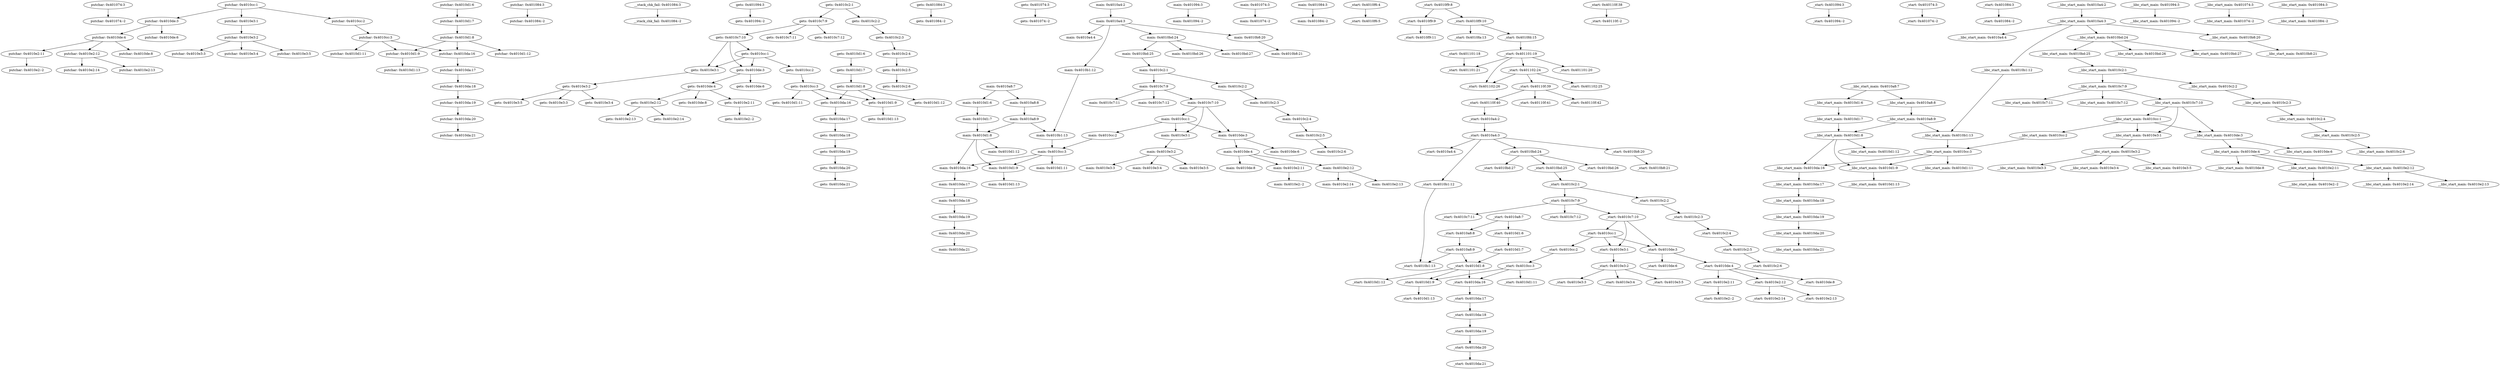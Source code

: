 strict digraph {
putchar_401074_3 [label="putchar: 0x401074:3"];
"putchar_401074_-2" [label="putchar: 0x401074:-2"];
putchar_4010cc_1 [label="putchar: 0x4010cc:1"];
putchar_4010cc_2 [label="putchar: 0x4010cc:2"];
putchar_4010de_3 [label="putchar: 0x4010de:3"];
putchar_4010e3_1 [label="putchar: 0x4010e3:1"];
putchar_4010cc_3 [label="putchar: 0x4010cc:3"];
putchar_4010d1_9 [label="putchar: 0x4010d1:9"];
putchar_4010d1_11 [label="putchar: 0x4010d1:11"];
putchar_4010da_16 [label="putchar: 0x4010da:16"];
putchar_4010d1_6 [label="putchar: 0x4010d1:6"];
putchar_4010d1_7 [label="putchar: 0x4010d1:7"];
putchar_4010d1_8 [label="putchar: 0x4010d1:8"];
putchar_4010d1_12 [label="putchar: 0x4010d1:12"];
putchar_4010d1_13 [label="putchar: 0x4010d1:13"];
putchar_4010da_17 [label="putchar: 0x4010da:17"];
putchar_4010da_18 [label="putchar: 0x4010da:18"];
putchar_4010da_19 [label="putchar: 0x4010da:19"];
putchar_4010da_20 [label="putchar: 0x4010da:20"];
putchar_4010da_21 [label="putchar: 0x4010da:21"];
putchar_4010de_4 [label="putchar: 0x4010de:4"];
putchar_4010de_6 [label="putchar: 0x4010de:6"];
putchar_4010de_8 [label="putchar: 0x4010de:8"];
putchar_4010e2_11 [label="putchar: 0x4010e2:11"];
putchar_4010e2_12 [label="putchar: 0x4010e2:12"];
"putchar_4010e2_-2" [label="putchar: 0x4010e2:-2"];
putchar_4010e2_13 [label="putchar: 0x4010e2:13"];
putchar_4010e2_14 [label="putchar: 0x4010e2:14"];
putchar_4010e3_2 [label="putchar: 0x4010e3:2"];
putchar_4010e3_3 [label="putchar: 0x4010e3:3"];
putchar_4010e3_4 [label="putchar: 0x4010e3:4"];
putchar_4010e3_5 [label="putchar: 0x4010e3:5"];
putchar_401084_3 [label="putchar: 0x401084:3"];
"putchar_401084_-2" [label="putchar: 0x401084:-2"];
__stack_chk_fail_401084_3 [label="__stack_chk_fail: 0x401084:3"];
"__stack_chk_fail_401084_-2" [label="__stack_chk_fail: 0x401084:-2"];
gets_401094_3 [label="gets: 0x401094:3"];
"gets_401094_-2" [label="gets: 0x401094:-2"];
gets_4010cc_1 [label="gets: 0x4010cc:1"];
gets_4010cc_2 [label="gets: 0x4010cc:2"];
gets_4010de_3 [label="gets: 0x4010de:3"];
gets_4010e3_1 [label="gets: 0x4010e3:1"];
gets_4010cc_3 [label="gets: 0x4010cc:3"];
gets_4010d1_9 [label="gets: 0x4010d1:9"];
gets_4010d1_11 [label="gets: 0x4010d1:11"];
gets_4010da_16 [label="gets: 0x4010da:16"];
gets_4010d1_6 [label="gets: 0x4010d1:6"];
gets_4010d1_7 [label="gets: 0x4010d1:7"];
gets_4010d1_8 [label="gets: 0x4010d1:8"];
gets_4010d1_12 [label="gets: 0x4010d1:12"];
gets_4010d1_13 [label="gets: 0x4010d1:13"];
gets_4010da_17 [label="gets: 0x4010da:17"];
gets_4010da_18 [label="gets: 0x4010da:18"];
gets_4010da_19 [label="gets: 0x4010da:19"];
gets_4010da_20 [label="gets: 0x4010da:20"];
gets_4010da_21 [label="gets: 0x4010da:21"];
gets_4010de_4 [label="gets: 0x4010de:4"];
gets_4010de_6 [label="gets: 0x4010de:6"];
gets_4010de_8 [label="gets: 0x4010de:8"];
gets_4010e2_11 [label="gets: 0x4010e2:11"];
gets_4010e2_12 [label="gets: 0x4010e2:12"];
"gets_4010e2_-2" [label="gets: 0x4010e2:-2"];
gets_4010e2_13 [label="gets: 0x4010e2:13"];
gets_4010e2_14 [label="gets: 0x4010e2:14"];
gets_4010e3_2 [label="gets: 0x4010e3:2"];
gets_4010e3_3 [label="gets: 0x4010e3:3"];
gets_4010e3_4 [label="gets: 0x4010e3:4"];
gets_4010e3_5 [label="gets: 0x4010e3:5"];
gets_401084_3 [label="gets: 0x401084:3"];
"gets_401084_-2" [label="gets: 0x401084:-2"];
gets_401074_3 [label="gets: 0x401074:3"];
"gets_401074_-2" [label="gets: 0x401074:-2"];
gets_4010c2_1 [label="gets: 0x4010c2:1"];
gets_4010c2_2 [label="gets: 0x4010c2:2"];
gets_4010c7_9 [label="gets: 0x4010c7:9"];
gets_4010c2_3 [label="gets: 0x4010c2:3"];
gets_4010c2_4 [label="gets: 0x4010c2:4"];
gets_4010c2_5 [label="gets: 0x4010c2:5"];
gets_4010c2_6 [label="gets: 0x4010c2:6"];
gets_4010c7_10 [label="gets: 0x4010c7:10"];
gets_4010c7_11 [label="gets: 0x4010c7:11"];
gets_4010c7_12 [label="gets: 0x4010c7:12"];
main_4010a4_2 [label="main: 0x4010a4:2"];
main_4010a4_3 [label="main: 0x4010a4:3"];
main_4010a4_4 [label="main: 0x4010a4:4"];
main_4010b1_12 [label="main: 0x4010b1:12"];
main_4010b8_20 [label="main: 0x4010b8:20"];
main_4010bd_24 [label="main: 0x4010bd:24"];
main_4010a8_7 [label="main: 0x4010a8:7"];
main_4010a8_8 [label="main: 0x4010a8:8"];
main_4010d1_6 [label="main: 0x4010d1:6"];
main_4010a8_9 [label="main: 0x4010a8:9"];
main_4010b1_13 [label="main: 0x4010b1:13"];
main_4010d1_8 [label="main: 0x4010d1:8"];
main_4010cc_3 [label="main: 0x4010cc:3"];
main_4010b8_21 [label="main: 0x4010b8:21"];
main_4010bd_25 [label="main: 0x4010bd:25"];
main_4010bd_26 [label="main: 0x4010bd:26"];
main_4010bd_27 [label="main: 0x4010bd:27"];
main_4010c2_1 [label="main: 0x4010c2:1"];
main_401094_3 [label="main: 0x401094:3"];
"main_401094_-2" [label="main: 0x401094:-2"];
main_4010c2_2 [label="main: 0x4010c2:2"];
main_4010c7_9 [label="main: 0x4010c7:9"];
main_4010c2_3 [label="main: 0x4010c2:3"];
main_4010c2_4 [label="main: 0x4010c2:4"];
main_4010c2_5 [label="main: 0x4010c2:5"];
main_4010c2_6 [label="main: 0x4010c2:6"];
main_4010c7_10 [label="main: 0x4010c7:10"];
main_4010c7_11 [label="main: 0x4010c7:11"];
main_4010c7_12 [label="main: 0x4010c7:12"];
main_4010cc_1 [label="main: 0x4010cc:1"];
main_4010de_3 [label="main: 0x4010de:3"];
main_4010e3_1 [label="main: 0x4010e3:1"];
main_401074_3 [label="main: 0x401074:3"];
"main_401074_-2" [label="main: 0x401074:-2"];
main_4010cc_2 [label="main: 0x4010cc:2"];
main_4010d1_9 [label="main: 0x4010d1:9"];
main_4010d1_11 [label="main: 0x4010d1:11"];
main_4010da_16 [label="main: 0x4010da:16"];
main_4010d1_7 [label="main: 0x4010d1:7"];
main_4010d1_12 [label="main: 0x4010d1:12"];
main_4010d1_13 [label="main: 0x4010d1:13"];
main_4010da_17 [label="main: 0x4010da:17"];
main_4010da_18 [label="main: 0x4010da:18"];
main_4010da_19 [label="main: 0x4010da:19"];
main_4010da_20 [label="main: 0x4010da:20"];
main_4010da_21 [label="main: 0x4010da:21"];
main_4010de_4 [label="main: 0x4010de:4"];
main_4010de_6 [label="main: 0x4010de:6"];
main_4010de_8 [label="main: 0x4010de:8"];
main_4010e2_11 [label="main: 0x4010e2:11"];
main_4010e2_12 [label="main: 0x4010e2:12"];
"main_4010e2_-2" [label="main: 0x4010e2:-2"];
main_4010e2_13 [label="main: 0x4010e2:13"];
main_4010e2_14 [label="main: 0x4010e2:14"];
main_4010e3_2 [label="main: 0x4010e3:2"];
main_4010e3_3 [label="main: 0x4010e3:3"];
main_4010e3_4 [label="main: 0x4010e3:4"];
main_4010e3_5 [label="main: 0x4010e3:5"];
main_401084_3 [label="main: 0x401084:3"];
"main_401084_-2" [label="main: 0x401084:-2"];
_start_4010f6_4 [label="_start: 0x4010f6:4"];
_start_4010f6_5 [label="_start: 0x4010f6:5"];
_start_4010f9_8 [label="_start: 0x4010f9:8"];
_start_4010f9_9 [label="_start: 0x4010f9:9"];
_start_4010f9_10 [label="_start: 0x4010f9:10"];
_start_4010f9_11 [label="_start: 0x4010f9:11"];
_start_4010fa_13 [label="_start: 0x4010fa:13"];
_start_4010fd_15 [label="_start: 0x4010fd:15"];
_start_401101_19 [label="_start: 0x401101:19"];
_start_401101_20 [label="_start: 0x401101:20"];
_start_401101_21 [label="_start: 0x401101:21"];
_start_401102_24 [label="_start: 0x401102:24"];
_start_401102_26 [label="_start: 0x401102:26"];
_start_401101_18 [label="_start: 0x401101:18"];
_start_401102_25 [label="_start: 0x401102:25"];
_start_40110f_39 [label="_start: 0x40110f:39"];
_start_40110f_40 [label="_start: 0x40110f:40"];
_start_40110f_41 [label="_start: 0x40110f:41"];
_start_40110f_42 [label="_start: 0x40110f:42"];
_start_4010a4_2 [label="_start: 0x4010a4:2"];
_start_40110f_38 [label="_start: 0x40110f:38"];
"_start_40110f_-2" [label="_start: 0x40110f:-2"];
_start_4010a4_3 [label="_start: 0x4010a4:3"];
_start_4010a4_4 [label="_start: 0x4010a4:4"];
_start_4010b1_12 [label="_start: 0x4010b1:12"];
_start_4010b8_20 [label="_start: 0x4010b8:20"];
_start_4010bd_24 [label="_start: 0x4010bd:24"];
_start_4010a8_7 [label="_start: 0x4010a8:7"];
_start_4010a8_8 [label="_start: 0x4010a8:8"];
_start_4010d1_6 [label="_start: 0x4010d1:6"];
_start_4010a8_9 [label="_start: 0x4010a8:9"];
_start_4010b1_13 [label="_start: 0x4010b1:13"];
_start_4010d1_8 [label="_start: 0x4010d1:8"];
_start_4010b8_21 [label="_start: 0x4010b8:21"];
_start_4010bd_25 [label="_start: 0x4010bd:25"];
_start_4010bd_26 [label="_start: 0x4010bd:26"];
_start_4010bd_27 [label="_start: 0x4010bd:27"];
_start_4010c2_1 [label="_start: 0x4010c2:1"];
_start_401094_3 [label="_start: 0x401094:3"];
"_start_401094_-2" [label="_start: 0x401094:-2"];
_start_4010c2_2 [label="_start: 0x4010c2:2"];
_start_4010c7_9 [label="_start: 0x4010c7:9"];
_start_4010c2_3 [label="_start: 0x4010c2:3"];
_start_4010c2_4 [label="_start: 0x4010c2:4"];
_start_4010c2_5 [label="_start: 0x4010c2:5"];
_start_4010c2_6 [label="_start: 0x4010c2:6"];
_start_4010c7_10 [label="_start: 0x4010c7:10"];
_start_4010c7_11 [label="_start: 0x4010c7:11"];
_start_4010c7_12 [label="_start: 0x4010c7:12"];
_start_4010cc_1 [label="_start: 0x4010cc:1"];
_start_4010de_3 [label="_start: 0x4010de:3"];
_start_4010e3_1 [label="_start: 0x4010e3:1"];
_start_401074_3 [label="_start: 0x401074:3"];
"_start_401074_-2" [label="_start: 0x401074:-2"];
_start_4010cc_2 [label="_start: 0x4010cc:2"];
_start_4010cc_3 [label="_start: 0x4010cc:3"];
_start_4010d1_9 [label="_start: 0x4010d1:9"];
_start_4010d1_11 [label="_start: 0x4010d1:11"];
_start_4010da_16 [label="_start: 0x4010da:16"];
_start_4010d1_7 [label="_start: 0x4010d1:7"];
_start_4010d1_12 [label="_start: 0x4010d1:12"];
_start_4010d1_13 [label="_start: 0x4010d1:13"];
_start_4010da_17 [label="_start: 0x4010da:17"];
_start_4010da_18 [label="_start: 0x4010da:18"];
_start_4010da_19 [label="_start: 0x4010da:19"];
_start_4010da_20 [label="_start: 0x4010da:20"];
_start_4010da_21 [label="_start: 0x4010da:21"];
_start_4010de_4 [label="_start: 0x4010de:4"];
_start_4010de_6 [label="_start: 0x4010de:6"];
_start_4010de_8 [label="_start: 0x4010de:8"];
_start_4010e2_11 [label="_start: 0x4010e2:11"];
_start_4010e2_12 [label="_start: 0x4010e2:12"];
"_start_4010e2_-2" [label="_start: 0x4010e2:-2"];
_start_4010e2_13 [label="_start: 0x4010e2:13"];
_start_4010e2_14 [label="_start: 0x4010e2:14"];
_start_4010e3_2 [label="_start: 0x4010e3:2"];
_start_4010e3_3 [label="_start: 0x4010e3:3"];
_start_4010e3_4 [label="_start: 0x4010e3:4"];
_start_4010e3_5 [label="_start: 0x4010e3:5"];
_start_401084_3 [label="_start: 0x401084:3"];
"_start_401084_-2" [label="_start: 0x401084:-2"];
__libc_start_main_4010a4_2 [label="__libc_start_main: 0x4010a4:2"];
__libc_start_main_4010a4_3 [label="__libc_start_main: 0x4010a4:3"];
__libc_start_main_4010a4_4 [label="__libc_start_main: 0x4010a4:4"];
__libc_start_main_4010b1_12 [label="__libc_start_main: 0x4010b1:12"];
__libc_start_main_4010b8_20 [label="__libc_start_main: 0x4010b8:20"];
__libc_start_main_4010bd_24 [label="__libc_start_main: 0x4010bd:24"];
__libc_start_main_4010a8_7 [label="__libc_start_main: 0x4010a8:7"];
__libc_start_main_4010a8_8 [label="__libc_start_main: 0x4010a8:8"];
__libc_start_main_4010d1_6 [label="__libc_start_main: 0x4010d1:6"];
__libc_start_main_4010a8_9 [label="__libc_start_main: 0x4010a8:9"];
__libc_start_main_4010b1_13 [label="__libc_start_main: 0x4010b1:13"];
__libc_start_main_4010d1_8 [label="__libc_start_main: 0x4010d1:8"];
__libc_start_main_4010cc_3 [label="__libc_start_main: 0x4010cc:3"];
__libc_start_main_4010b8_21 [label="__libc_start_main: 0x4010b8:21"];
__libc_start_main_4010bd_25 [label="__libc_start_main: 0x4010bd:25"];
__libc_start_main_4010bd_26 [label="__libc_start_main: 0x4010bd:26"];
__libc_start_main_4010bd_27 [label="__libc_start_main: 0x4010bd:27"];
__libc_start_main_4010c2_1 [label="__libc_start_main: 0x4010c2:1"];
__libc_start_main_401094_3 [label="__libc_start_main: 0x401094:3"];
"__libc_start_main_401094_-2" [label="__libc_start_main: 0x401094:-2"];
__libc_start_main_4010c2_2 [label="__libc_start_main: 0x4010c2:2"];
__libc_start_main_4010c7_9 [label="__libc_start_main: 0x4010c7:9"];
__libc_start_main_4010c2_3 [label="__libc_start_main: 0x4010c2:3"];
__libc_start_main_4010c2_4 [label="__libc_start_main: 0x4010c2:4"];
__libc_start_main_4010c2_5 [label="__libc_start_main: 0x4010c2:5"];
__libc_start_main_4010c2_6 [label="__libc_start_main: 0x4010c2:6"];
__libc_start_main_4010c7_10 [label="__libc_start_main: 0x4010c7:10"];
__libc_start_main_4010c7_11 [label="__libc_start_main: 0x4010c7:11"];
__libc_start_main_4010c7_12 [label="__libc_start_main: 0x4010c7:12"];
__libc_start_main_4010cc_1 [label="__libc_start_main: 0x4010cc:1"];
__libc_start_main_4010de_3 [label="__libc_start_main: 0x4010de:3"];
__libc_start_main_4010e3_1 [label="__libc_start_main: 0x4010e3:1"];
__libc_start_main_401074_3 [label="__libc_start_main: 0x401074:3"];
"__libc_start_main_401074_-2" [label="__libc_start_main: 0x401074:-2"];
__libc_start_main_4010cc_2 [label="__libc_start_main: 0x4010cc:2"];
__libc_start_main_4010d1_9 [label="__libc_start_main: 0x4010d1:9"];
__libc_start_main_4010d1_11 [label="__libc_start_main: 0x4010d1:11"];
__libc_start_main_4010da_16 [label="__libc_start_main: 0x4010da:16"];
__libc_start_main_4010d1_7 [label="__libc_start_main: 0x4010d1:7"];
__libc_start_main_4010d1_12 [label="__libc_start_main: 0x4010d1:12"];
__libc_start_main_4010d1_13 [label="__libc_start_main: 0x4010d1:13"];
__libc_start_main_4010da_17 [label="__libc_start_main: 0x4010da:17"];
__libc_start_main_4010da_18 [label="__libc_start_main: 0x4010da:18"];
__libc_start_main_4010da_19 [label="__libc_start_main: 0x4010da:19"];
__libc_start_main_4010da_20 [label="__libc_start_main: 0x4010da:20"];
__libc_start_main_4010da_21 [label="__libc_start_main: 0x4010da:21"];
__libc_start_main_4010de_4 [label="__libc_start_main: 0x4010de:4"];
__libc_start_main_4010de_6 [label="__libc_start_main: 0x4010de:6"];
__libc_start_main_4010de_8 [label="__libc_start_main: 0x4010de:8"];
__libc_start_main_4010e2_11 [label="__libc_start_main: 0x4010e2:11"];
__libc_start_main_4010e2_12 [label="__libc_start_main: 0x4010e2:12"];
"__libc_start_main_4010e2_-2" [label="__libc_start_main: 0x4010e2:-2"];
__libc_start_main_4010e2_13 [label="__libc_start_main: 0x4010e2:13"];
__libc_start_main_4010e2_14 [label="__libc_start_main: 0x4010e2:14"];
__libc_start_main_4010e3_2 [label="__libc_start_main: 0x4010e3:2"];
__libc_start_main_4010e3_3 [label="__libc_start_main: 0x4010e3:3"];
__libc_start_main_4010e3_4 [label="__libc_start_main: 0x4010e3:4"];
__libc_start_main_4010e3_5 [label="__libc_start_main: 0x4010e3:5"];
__libc_start_main_401084_3 [label="__libc_start_main: 0x401084:3"];
"__libc_start_main_401084_-2" [label="__libc_start_main: 0x401084:-2"];
putchar_401074_3 -> "putchar_401074_-2";
putchar_4010cc_1 -> putchar_4010cc_2;
putchar_4010cc_1 -> putchar_4010de_3;
putchar_4010cc_1 -> putchar_4010e3_1;
putchar_4010cc_2 -> putchar_4010cc_3;
putchar_4010de_3 -> putchar_4010de_4;
putchar_4010de_3 -> putchar_4010de_6;
putchar_4010e3_1 -> putchar_4010e3_2;
putchar_4010cc_3 -> putchar_4010d1_9;
putchar_4010cc_3 -> putchar_4010d1_11;
putchar_4010cc_3 -> putchar_4010da_16;
putchar_4010d1_9 -> putchar_4010d1_13;
putchar_4010da_16 -> putchar_4010da_17;
putchar_4010d1_6 -> putchar_4010d1_7;
putchar_4010d1_7 -> putchar_4010d1_8;
putchar_4010d1_8 -> putchar_4010d1_9;
putchar_4010d1_8 -> putchar_4010d1_12;
putchar_4010d1_8 -> putchar_4010da_16;
putchar_4010da_17 -> putchar_4010da_18;
putchar_4010da_18 -> putchar_4010da_19;
putchar_4010da_19 -> putchar_4010da_20;
putchar_4010da_20 -> putchar_4010da_21;
putchar_4010de_4 -> putchar_4010de_8;
putchar_4010de_4 -> putchar_4010e2_11;
putchar_4010de_4 -> putchar_4010e2_12;
putchar_4010e2_11 -> "putchar_4010e2_-2";
putchar_4010e2_12 -> putchar_4010e2_13;
putchar_4010e2_12 -> putchar_4010e2_14;
putchar_4010e3_2 -> putchar_4010e3_3;
putchar_4010e3_2 -> putchar_4010e3_4;
putchar_4010e3_2 -> putchar_4010e3_5;
putchar_401084_3 -> "putchar_401084_-2";
__stack_chk_fail_401084_3 -> "__stack_chk_fail_401084_-2";
gets_401094_3 -> "gets_401094_-2";
gets_4010cc_1 -> gets_4010cc_2;
gets_4010cc_1 -> gets_4010de_3;
gets_4010cc_1 -> gets_4010e3_1;
gets_4010cc_2 -> gets_4010cc_3;
gets_4010de_3 -> gets_4010de_4;
gets_4010de_3 -> gets_4010de_6;
gets_4010e3_1 -> gets_4010e3_2;
gets_4010cc_3 -> gets_4010d1_9;
gets_4010cc_3 -> gets_4010d1_11;
gets_4010cc_3 -> gets_4010da_16;
gets_4010d1_9 -> gets_4010d1_13;
gets_4010da_16 -> gets_4010da_17;
gets_4010d1_6 -> gets_4010d1_7;
gets_4010d1_7 -> gets_4010d1_8;
gets_4010d1_8 -> gets_4010d1_9;
gets_4010d1_8 -> gets_4010d1_12;
gets_4010d1_8 -> gets_4010da_16;
gets_4010da_17 -> gets_4010da_18;
gets_4010da_18 -> gets_4010da_19;
gets_4010da_19 -> gets_4010da_20;
gets_4010da_20 -> gets_4010da_21;
gets_4010de_4 -> gets_4010de_8;
gets_4010de_4 -> gets_4010e2_11;
gets_4010de_4 -> gets_4010e2_12;
gets_4010e2_11 -> "gets_4010e2_-2";
gets_4010e2_12 -> gets_4010e2_13;
gets_4010e2_12 -> gets_4010e2_14;
gets_4010e3_2 -> gets_4010e3_3;
gets_4010e3_2 -> gets_4010e3_4;
gets_4010e3_2 -> gets_4010e3_5;
gets_401084_3 -> "gets_401084_-2";
gets_401074_3 -> "gets_401074_-2";
gets_4010c2_1 -> gets_4010c2_2;
gets_4010c2_1 -> gets_4010c7_9;
gets_4010c2_2 -> gets_4010c2_3;
gets_4010c7_9 -> gets_4010c7_10;
gets_4010c7_9 -> gets_4010c7_11;
gets_4010c7_9 -> gets_4010c7_12;
gets_4010c2_3 -> gets_4010c2_4;
gets_4010c2_4 -> gets_4010c2_5;
gets_4010c2_5 -> gets_4010c2_6;
gets_4010c7_10 -> gets_4010cc_1;
gets_4010c7_10 -> gets_4010de_3;
gets_4010c7_10 -> gets_4010e3_1;
main_4010a4_2 -> main_4010a4_3;
main_4010a4_3 -> main_4010a4_4;
main_4010a4_3 -> main_4010b1_12;
main_4010a4_3 -> main_4010b8_20;
main_4010a4_3 -> main_4010bd_24;
main_4010b1_12 -> main_4010b1_13;
main_4010b8_20 -> main_4010b8_21;
main_4010bd_24 -> main_4010bd_25;
main_4010bd_24 -> main_4010bd_26;
main_4010bd_24 -> main_4010bd_27;
main_4010a8_7 -> main_4010a8_8;
main_4010a8_7 -> main_4010d1_6;
main_4010a8_8 -> main_4010a8_9;
main_4010d1_6 -> main_4010d1_7;
main_4010a8_9 -> main_4010b1_13;
main_4010a8_9 -> main_4010d1_8;
main_4010b1_13 -> main_4010cc_3;
main_4010d1_8 -> main_4010d1_9;
main_4010d1_8 -> main_4010d1_12;
main_4010d1_8 -> main_4010da_16;
main_4010cc_3 -> main_4010d1_9;
main_4010cc_3 -> main_4010d1_11;
main_4010cc_3 -> main_4010da_16;
main_4010bd_25 -> main_4010c2_1;
main_4010c2_1 -> main_4010c2_2;
main_4010c2_1 -> main_4010c7_9;
main_401094_3 -> "main_401094_-2";
main_4010c2_2 -> main_4010c2_3;
main_4010c7_9 -> main_4010c7_10;
main_4010c7_9 -> main_4010c7_11;
main_4010c7_9 -> main_4010c7_12;
main_4010c2_3 -> main_4010c2_4;
main_4010c2_4 -> main_4010c2_5;
main_4010c2_5 -> main_4010c2_6;
main_4010c7_10 -> main_4010cc_1;
main_4010c7_10 -> main_4010de_3;
main_4010c7_10 -> main_4010e3_1;
main_4010cc_1 -> main_4010cc_2;
main_4010cc_1 -> main_4010de_3;
main_4010cc_1 -> main_4010e3_1;
main_4010de_3 -> main_4010de_4;
main_4010de_3 -> main_4010de_6;
main_4010e3_1 -> main_4010e3_2;
main_401074_3 -> "main_401074_-2";
main_4010cc_2 -> main_4010cc_3;
main_4010d1_9 -> main_4010d1_13;
main_4010da_16 -> main_4010da_17;
main_4010d1_7 -> main_4010d1_8;
main_4010da_17 -> main_4010da_18;
main_4010da_18 -> main_4010da_19;
main_4010da_19 -> main_4010da_20;
main_4010da_20 -> main_4010da_21;
main_4010de_4 -> main_4010de_8;
main_4010de_4 -> main_4010e2_11;
main_4010de_4 -> main_4010e2_12;
main_4010e2_11 -> "main_4010e2_-2";
main_4010e2_12 -> main_4010e2_13;
main_4010e2_12 -> main_4010e2_14;
main_4010e3_2 -> main_4010e3_3;
main_4010e3_2 -> main_4010e3_4;
main_4010e3_2 -> main_4010e3_5;
main_401084_3 -> "main_401084_-2";
_start_4010f6_4 -> _start_4010f6_5;
_start_4010f9_8 -> _start_4010f9_9;
_start_4010f9_8 -> _start_4010f9_10;
_start_4010f9_9 -> _start_4010f9_11;
_start_4010f9_10 -> _start_4010fa_13;
_start_4010f9_10 -> _start_4010fd_15;
_start_4010fd_15 -> _start_401101_19;
_start_401101_19 -> _start_401101_20;
_start_401101_19 -> _start_401101_21;
_start_401101_19 -> _start_401102_24;
_start_401101_19 -> _start_401102_26;
_start_401102_24 -> _start_401102_25;
_start_401102_24 -> _start_401102_26;
_start_401102_24 -> _start_40110f_39;
_start_401101_18 -> _start_401101_21;
_start_40110f_39 -> _start_40110f_40;
_start_40110f_39 -> _start_40110f_41;
_start_40110f_39 -> _start_40110f_42;
_start_40110f_40 -> _start_4010a4_2;
_start_4010a4_2 -> _start_4010a4_3;
_start_40110f_38 -> "_start_40110f_-2";
_start_4010a4_3 -> _start_4010a4_4;
_start_4010a4_3 -> _start_4010b1_12;
_start_4010a4_3 -> _start_4010b8_20;
_start_4010a4_3 -> _start_4010bd_24;
_start_4010b1_12 -> _start_4010b1_13;
_start_4010b8_20 -> _start_4010b8_21;
_start_4010bd_24 -> _start_4010bd_25;
_start_4010bd_24 -> _start_4010bd_26;
_start_4010bd_24 -> _start_4010bd_27;
_start_4010a8_7 -> _start_4010a8_8;
_start_4010a8_7 -> _start_4010d1_6;
_start_4010a8_8 -> _start_4010a8_9;
_start_4010d1_6 -> _start_4010d1_7;
_start_4010a8_9 -> _start_4010b1_13;
_start_4010a8_9 -> _start_4010d1_8;
_start_4010d1_8 -> _start_4010d1_9;
_start_4010d1_8 -> _start_4010d1_12;
_start_4010d1_8 -> _start_4010da_16;
_start_4010bd_25 -> _start_4010c2_1;
_start_4010c2_1 -> _start_4010c2_2;
_start_4010c2_1 -> _start_4010c7_9;
_start_401094_3 -> "_start_401094_-2";
_start_4010c2_2 -> _start_4010c2_3;
_start_4010c7_9 -> _start_4010c7_10;
_start_4010c7_9 -> _start_4010c7_11;
_start_4010c7_9 -> _start_4010c7_12;
_start_4010c2_3 -> _start_4010c2_4;
_start_4010c2_4 -> _start_4010c2_5;
_start_4010c2_5 -> _start_4010c2_6;
_start_4010c7_10 -> _start_4010cc_1;
_start_4010c7_10 -> _start_4010de_3;
_start_4010c7_10 -> _start_4010e3_1;
_start_4010cc_1 -> _start_4010cc_2;
_start_4010cc_1 -> _start_4010de_3;
_start_4010cc_1 -> _start_4010e3_1;
_start_4010de_3 -> _start_4010de_4;
_start_4010de_3 -> _start_4010de_6;
_start_4010e3_1 -> _start_4010e3_2;
_start_401074_3 -> "_start_401074_-2";
_start_4010cc_2 -> _start_4010cc_3;
_start_4010cc_3 -> _start_4010d1_9;
_start_4010cc_3 -> _start_4010d1_11;
_start_4010cc_3 -> _start_4010da_16;
_start_4010d1_9 -> _start_4010d1_13;
_start_4010da_16 -> _start_4010da_17;
_start_4010d1_7 -> _start_4010d1_8;
_start_4010da_17 -> _start_4010da_18;
_start_4010da_18 -> _start_4010da_19;
_start_4010da_19 -> _start_4010da_20;
_start_4010da_20 -> _start_4010da_21;
_start_4010de_4 -> _start_4010de_8;
_start_4010de_4 -> _start_4010e2_11;
_start_4010de_4 -> _start_4010e2_12;
_start_4010e2_11 -> "_start_4010e2_-2";
_start_4010e2_12 -> _start_4010e2_13;
_start_4010e2_12 -> _start_4010e2_14;
_start_4010e3_2 -> _start_4010e3_3;
_start_4010e3_2 -> _start_4010e3_4;
_start_4010e3_2 -> _start_4010e3_5;
_start_401084_3 -> "_start_401084_-2";
__libc_start_main_4010a4_2 -> __libc_start_main_4010a4_3;
__libc_start_main_4010a4_3 -> __libc_start_main_4010a4_4;
__libc_start_main_4010a4_3 -> __libc_start_main_4010b1_12;
__libc_start_main_4010a4_3 -> __libc_start_main_4010b8_20;
__libc_start_main_4010a4_3 -> __libc_start_main_4010bd_24;
__libc_start_main_4010b1_12 -> __libc_start_main_4010b1_13;
__libc_start_main_4010b8_20 -> __libc_start_main_4010b8_21;
__libc_start_main_4010bd_24 -> __libc_start_main_4010bd_25;
__libc_start_main_4010bd_24 -> __libc_start_main_4010bd_26;
__libc_start_main_4010bd_24 -> __libc_start_main_4010bd_27;
__libc_start_main_4010a8_7 -> __libc_start_main_4010a8_8;
__libc_start_main_4010a8_7 -> __libc_start_main_4010d1_6;
__libc_start_main_4010a8_8 -> __libc_start_main_4010a8_9;
__libc_start_main_4010d1_6 -> __libc_start_main_4010d1_7;
__libc_start_main_4010a8_9 -> __libc_start_main_4010b1_13;
__libc_start_main_4010a8_9 -> __libc_start_main_4010d1_8;
__libc_start_main_4010b1_13 -> __libc_start_main_4010cc_3;
__libc_start_main_4010d1_8 -> __libc_start_main_4010d1_9;
__libc_start_main_4010d1_8 -> __libc_start_main_4010d1_12;
__libc_start_main_4010d1_8 -> __libc_start_main_4010da_16;
__libc_start_main_4010cc_3 -> __libc_start_main_4010d1_9;
__libc_start_main_4010cc_3 -> __libc_start_main_4010d1_11;
__libc_start_main_4010cc_3 -> __libc_start_main_4010da_16;
__libc_start_main_4010bd_25 -> __libc_start_main_4010c2_1;
__libc_start_main_4010c2_1 -> __libc_start_main_4010c2_2;
__libc_start_main_4010c2_1 -> __libc_start_main_4010c7_9;
__libc_start_main_401094_3 -> "__libc_start_main_401094_-2";
__libc_start_main_4010c2_2 -> __libc_start_main_4010c2_3;
__libc_start_main_4010c7_9 -> __libc_start_main_4010c7_10;
__libc_start_main_4010c7_9 -> __libc_start_main_4010c7_11;
__libc_start_main_4010c7_9 -> __libc_start_main_4010c7_12;
__libc_start_main_4010c2_3 -> __libc_start_main_4010c2_4;
__libc_start_main_4010c2_4 -> __libc_start_main_4010c2_5;
__libc_start_main_4010c2_5 -> __libc_start_main_4010c2_6;
__libc_start_main_4010c7_10 -> __libc_start_main_4010cc_1;
__libc_start_main_4010c7_10 -> __libc_start_main_4010de_3;
__libc_start_main_4010c7_10 -> __libc_start_main_4010e3_1;
__libc_start_main_4010cc_1 -> __libc_start_main_4010cc_2;
__libc_start_main_4010cc_1 -> __libc_start_main_4010de_3;
__libc_start_main_4010cc_1 -> __libc_start_main_4010e3_1;
__libc_start_main_4010de_3 -> __libc_start_main_4010de_4;
__libc_start_main_4010de_3 -> __libc_start_main_4010de_6;
__libc_start_main_4010e3_1 -> __libc_start_main_4010e3_2;
__libc_start_main_401074_3 -> "__libc_start_main_401074_-2";
__libc_start_main_4010cc_2 -> __libc_start_main_4010cc_3;
__libc_start_main_4010d1_9 -> __libc_start_main_4010d1_13;
__libc_start_main_4010da_16 -> __libc_start_main_4010da_17;
__libc_start_main_4010d1_7 -> __libc_start_main_4010d1_8;
__libc_start_main_4010da_17 -> __libc_start_main_4010da_18;
__libc_start_main_4010da_18 -> __libc_start_main_4010da_19;
__libc_start_main_4010da_19 -> __libc_start_main_4010da_20;
__libc_start_main_4010da_20 -> __libc_start_main_4010da_21;
__libc_start_main_4010de_4 -> __libc_start_main_4010de_8;
__libc_start_main_4010de_4 -> __libc_start_main_4010e2_11;
__libc_start_main_4010de_4 -> __libc_start_main_4010e2_12;
__libc_start_main_4010e2_11 -> "__libc_start_main_4010e2_-2";
__libc_start_main_4010e2_12 -> __libc_start_main_4010e2_13;
__libc_start_main_4010e2_12 -> __libc_start_main_4010e2_14;
__libc_start_main_4010e3_2 -> __libc_start_main_4010e3_3;
__libc_start_main_4010e3_2 -> __libc_start_main_4010e3_4;
__libc_start_main_4010e3_2 -> __libc_start_main_4010e3_5;
__libc_start_main_401084_3 -> "__libc_start_main_401084_-2";
}
